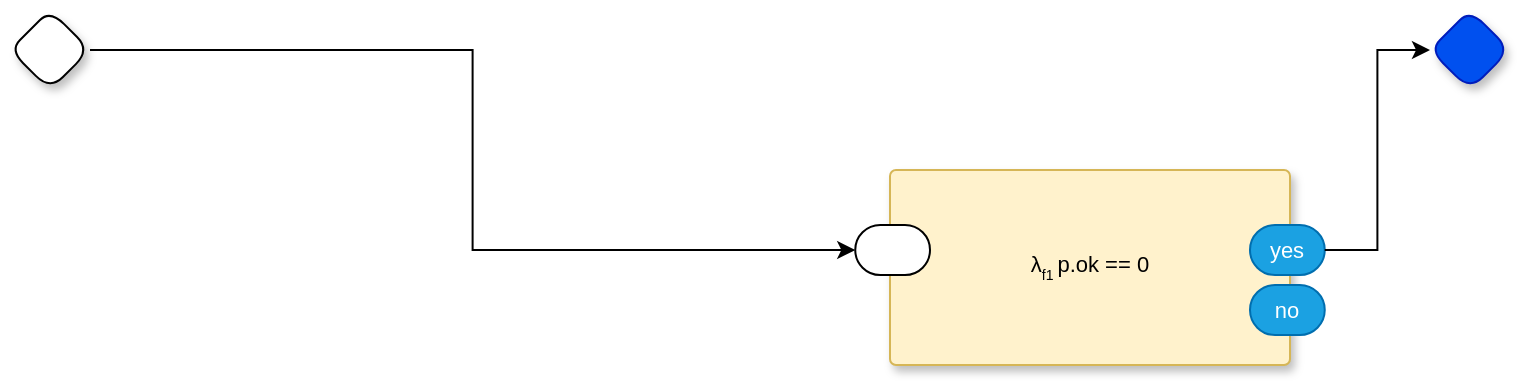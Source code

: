 <mxfile version="23.1.5" type="device">
  <diagram name="Page-1" id="tYkl9xWEWTr0qgZEpZZn">
    <mxGraphModel dx="1147" dy="503" grid="1" gridSize="10" guides="1" tooltips="1" connect="1" arrows="1" fold="1" page="1" pageScale="1" pageWidth="850" pageHeight="1100" math="0" shadow="0">
      <root>
        <mxCell id="0" />
        <mxCell id="1" parent="0" />
        <mxCell id="vqC7SX_566_PauX5kVox-1" value="" style="rhombus;whiteSpace=wrap;html=1;rounded=1;fontStyle=1;glass=0;sketch=0;fontSize=12;points=[[0,0.5,0,0,0],[0.5,0,0,0,0],[0.5,1,0,0,0],[1,0.5,0,0,0]];shadow=1;fontFamily=Helvetica;fontColor=default;" parent="1" vertex="1">
          <mxGeometry x="60" y="150" width="40" height="40" as="geometry" />
        </mxCell>
        <mxCell id="vqC7SX_566_PauX5kVox-2" style="edgeStyle=orthogonalEdgeStyle;rounded=0;orthogonalLoop=1;jettySize=auto;html=1;entryX=0;entryY=0.5;entryDx=0;entryDy=0;entryPerimeter=0;" parent="1" source="vqC7SX_566_PauX5kVox-1" target="J-jdhPI79M1F9f4XLoP7-2" edge="1">
          <mxGeometry relative="1" as="geometry">
            <mxPoint x="150" y="170" as="targetPoint" />
          </mxGeometry>
        </mxCell>
        <mxCell id="vqC7SX_566_PauX5kVox-3" value="" style="rhombus;whiteSpace=wrap;html=1;rounded=1;fontStyle=1;glass=0;sketch=0;fontSize=12;points=[[0,0.5,0,0,0],[0.5,0,0,0,0],[0.5,1,0,0,0],[1,0.5,0,0,0]];shadow=1;fillColor=#0050ef;fontColor=#ffffff;strokeColor=#001DBC;fontFamily=Helvetica;" parent="1" vertex="1">
          <mxGeometry x="770" y="150" width="40" height="40" as="geometry" />
        </mxCell>
        <mxCell id="J-jdhPI79M1F9f4XLoP7-1" value="&lt;span style=&quot;border-color: var(--border-color);&quot;&gt;&lt;span style=&quot;border-color: var(--border-color);&quot;&gt;λ&lt;/span&gt;&lt;sub style=&quot;border-color: var(--border-color);&quot;&gt;&lt;font style=&quot;border-color: var(--border-color); font-size: 7px;&quot;&gt;f1&amp;nbsp;&lt;/font&gt;&lt;/sub&gt;&lt;/span&gt;p.ok == 0" style="rounded=1;whiteSpace=wrap;html=1;sketch=0;container=1;recursiveResize=0;verticalAlign=middle;arcSize=6;fontStyle=0;autosize=0;points=[];absoluteArcSize=1;shadow=1;strokeColor=#d6b656;fillColor=#fff2cc;fontFamily=Helvetica;fontSize=11;align=center;spacingLeft=0;" vertex="1" parent="1">
          <mxGeometry x="500" y="230" width="200" height="97.5" as="geometry">
            <mxRectangle x="-98" y="-1230" width="99" height="26" as="alternateBounds" />
          </mxGeometry>
        </mxCell>
        <mxCell id="J-jdhPI79M1F9f4XLoP7-2" value="" style="rounded=1;whiteSpace=wrap;html=1;sketch=0;points=[[0,0.5,0,0,0],[1,0.5,0,0,0]];arcSize=50;fontFamily=Helvetica;fontSize=11;fontColor=default;" vertex="1" parent="J-jdhPI79M1F9f4XLoP7-1">
          <mxGeometry x="-17.37" y="27.5" width="37.37" height="25" as="geometry" />
        </mxCell>
        <mxCell id="J-jdhPI79M1F9f4XLoP7-3" value="yes" style="rounded=1;whiteSpace=wrap;html=1;sketch=0;points=[[0,0.5,0,0,0],[1,0.5,0,0,0]];fillColor=#1ba1e2;fontColor=#ffffff;strokeColor=#006EAF;arcSize=50;fontFamily=Helvetica;fontSize=11;" vertex="1" parent="J-jdhPI79M1F9f4XLoP7-1">
          <mxGeometry x="180" y="27.5" width="37.38" height="25" as="geometry" />
        </mxCell>
        <mxCell id="J-jdhPI79M1F9f4XLoP7-4" value="no" style="rounded=1;whiteSpace=wrap;html=1;sketch=0;points=[[0,0.5,0,0,0],[1,0.5,0,0,0]];fillColor=#1ba1e2;fontColor=#ffffff;strokeColor=#006EAF;arcSize=50;fontFamily=Helvetica;fontSize=11;" vertex="1" parent="J-jdhPI79M1F9f4XLoP7-1">
          <mxGeometry x="180" y="57.5" width="37.38" height="25" as="geometry" />
        </mxCell>
        <mxCell id="J-jdhPI79M1F9f4XLoP7-5" style="edgeStyle=orthogonalEdgeStyle;rounded=0;orthogonalLoop=1;jettySize=auto;html=1;exitX=1;exitY=0.5;exitDx=0;exitDy=0;exitPerimeter=0;entryX=0;entryY=0.5;entryDx=0;entryDy=0;entryPerimeter=0;" edge="1" parent="1" source="J-jdhPI79M1F9f4XLoP7-3" target="vqC7SX_566_PauX5kVox-3">
          <mxGeometry relative="1" as="geometry" />
        </mxCell>
      </root>
    </mxGraphModel>
  </diagram>
</mxfile>
